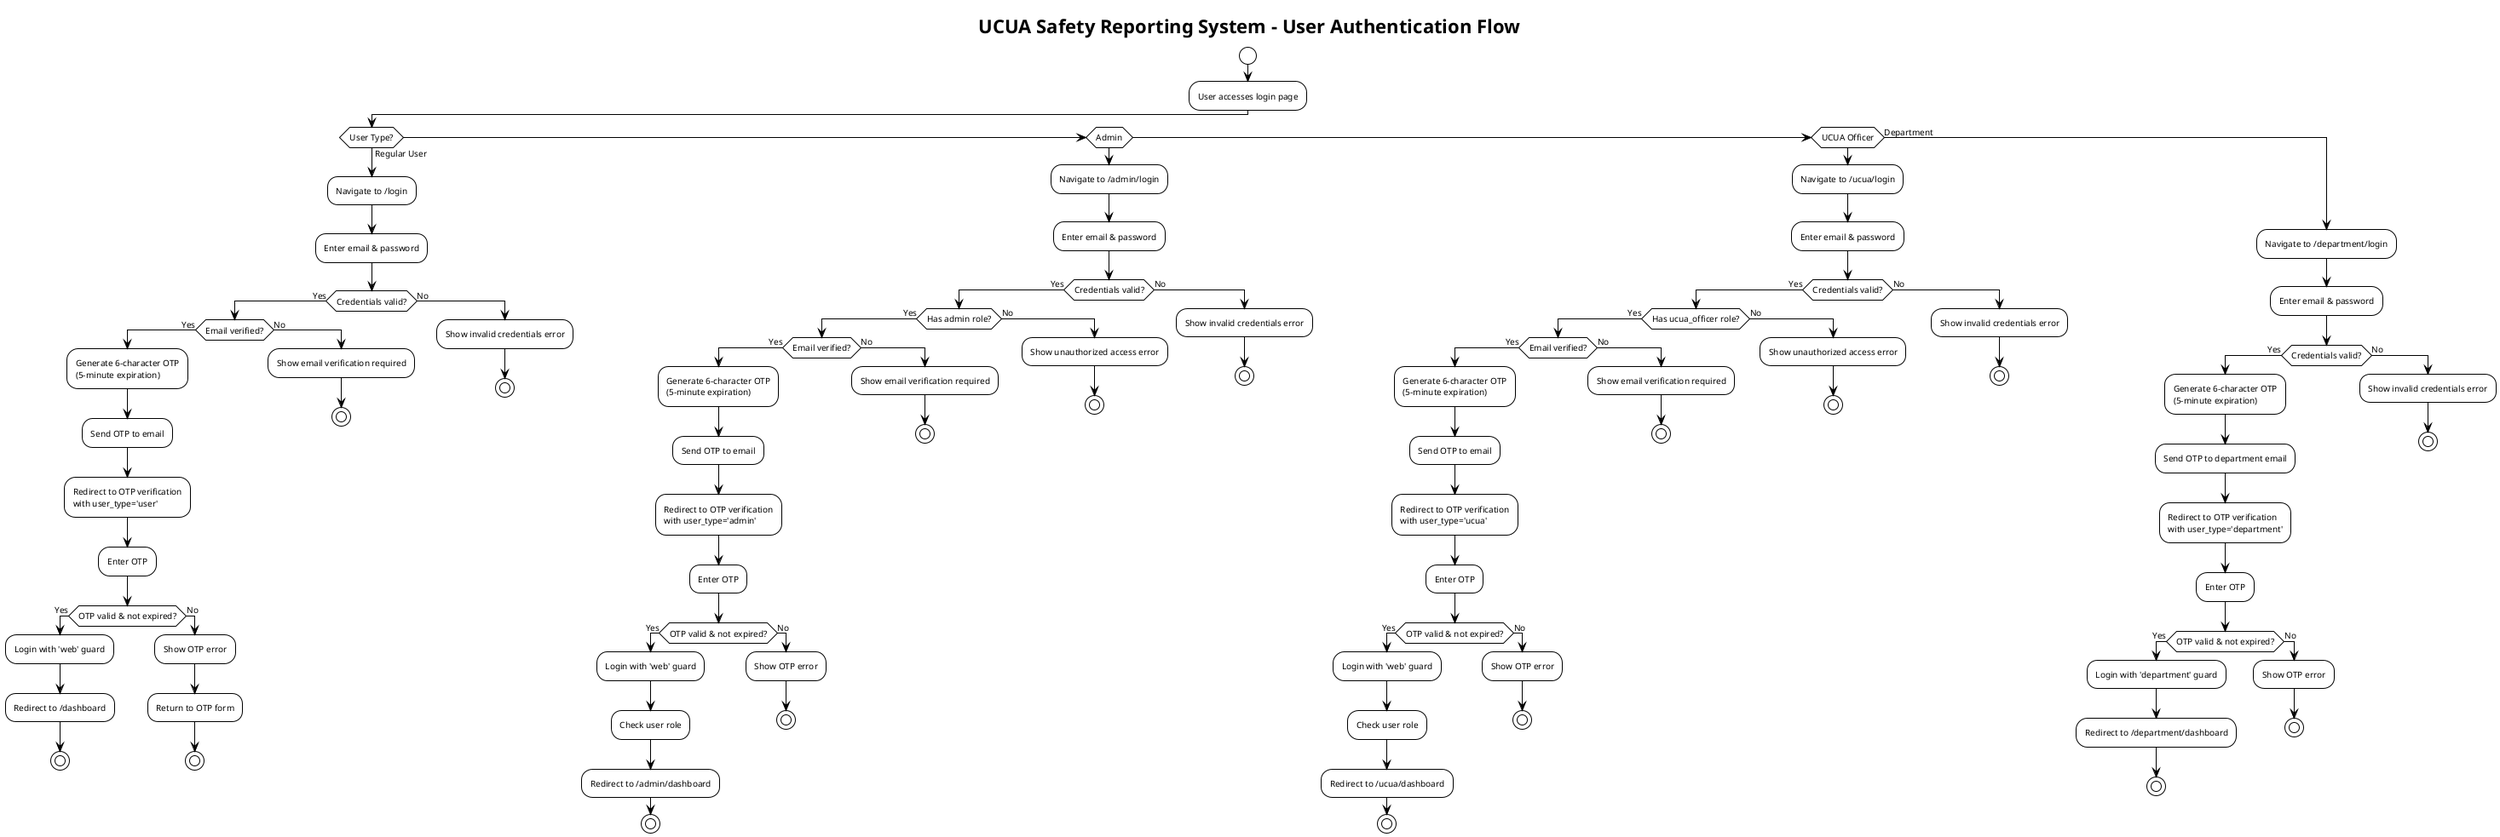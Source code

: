 @startuml User Authentication Flow
!theme plain
skinparam backgroundColor #FFFFFF
skinparam defaultFontSize 10
skinparam defaultFontName Arial

title UCUA Safety Reporting System - User Authentication Flow

start

:User accesses login page;

if (User Type?) then (Regular User)
  :Navigate to /login;
  :Enter email & password;
  
  if (Credentials valid?) then (Yes)
    if (Email verified?) then (Yes)
      :Generate 6-character OTP\n(5-minute expiration);
      :Send OTP to email;
      :Redirect to OTP verification\nwith user_type='user';
      
      :Enter OTP;
      if (OTP valid & not expired?) then (Yes)
        :Login with 'web' guard;
        :Redirect to /dashboard;
        stop
      else (No)
        :Show OTP error;
        :Return to OTP form;
        stop
      endif
    else (No)
      :Show email verification required;
      stop
    endif
  else (No)
    :Show invalid credentials error;
    stop
  endif

elseif (Admin) then
  :Navigate to /admin/login;
  :Enter email & password;
  
  if (Credentials valid?) then (Yes)
    if (Has admin role?) then (Yes)
      if (Email verified?) then (Yes)
        :Generate 6-character OTP\n(5-minute expiration);
        :Send OTP to email;
        :Redirect to OTP verification\nwith user_type='admin';
        
        :Enter OTP;
        if (OTP valid & not expired?) then (Yes)
          :Login with 'web' guard;
          :Check user role;
          :Redirect to /admin/dashboard;
          stop
        else (No)
          :Show OTP error;
          stop
        endif
      else (No)
        :Show email verification required;
        stop
      endif
    else (No)
      :Show unauthorized access error;
      stop
    endif
  else (No)
    :Show invalid credentials error;
    stop
  endif

elseif (UCUA Officer) then
  :Navigate to /ucua/login;
  :Enter email & password;
  
  if (Credentials valid?) then (Yes)
    if (Has ucua_officer role?) then (Yes)
      if (Email verified?) then (Yes)
        :Generate 6-character OTP\n(5-minute expiration);
        :Send OTP to email;
        :Redirect to OTP verification\nwith user_type='ucua';
        
        :Enter OTP;
        if (OTP valid & not expired?) then (Yes)
          :Login with 'web' guard;
          :Check user role;
          :Redirect to /ucua/dashboard;
          stop
        else (No)
          :Show OTP error;
          stop
        endif
      else (No)
        :Show email verification required;
        stop
      endif
    else (No)
      :Show unauthorized access error;
      stop
    endif
  else (No)
    :Show invalid credentials error;
    stop
  endif

else (Department)
  :Navigate to /department/login;
  :Enter email & password;
  
  if (Credentials valid?) then (Yes)
    :Generate 6-character OTP\n(5-minute expiration);
    :Send OTP to department email;
    :Redirect to OTP verification\nwith user_type='department';
    
    :Enter OTP;
    if (OTP valid & not expired?) then (Yes)
      :Login with 'department' guard;
      :Redirect to /department/dashboard;
      stop
    else (No)
      :Show OTP error;
      stop
    endif
  else (No)
    :Show invalid credentials error;
    stop
  endif
endif

note right
  **Authentication Notes:**
  - All users except departments use 'web' guard
  - Departments use 'department' guard
  - OTP: 6 characters (mixed case, numbers, special chars)
  - OTP expires in 5 minutes
  - Admin & UCUA officers skip email verification
  - Regular users must verify email first
end note

@enduml
